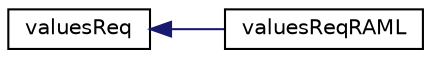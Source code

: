 digraph "Graphical Class Hierarchy"
{
  edge [fontname="Helvetica",fontsize="10",labelfontname="Helvetica",labelfontsize="10"];
  node [fontname="Helvetica",fontsize="10",shape=record];
  rankdir="LR";
  Node1 [label="valuesReq",height=0.2,width=0.4,color="black", fillcolor="white", style="filled",URL="$structvaluesReq.html",tooltip="This class does the python connectivity. "];
  Node1 -> Node2 [dir="back",color="midnightblue",fontsize="10",style="solid",fontname="Helvetica"];
  Node2 [label="valuesReqRAML",height=0.2,width=0.4,color="black", fillcolor="white", style="filled",URL="$structvaluesReqRAML.html",tooltip="Values inserted RAML parsing. "];
}
